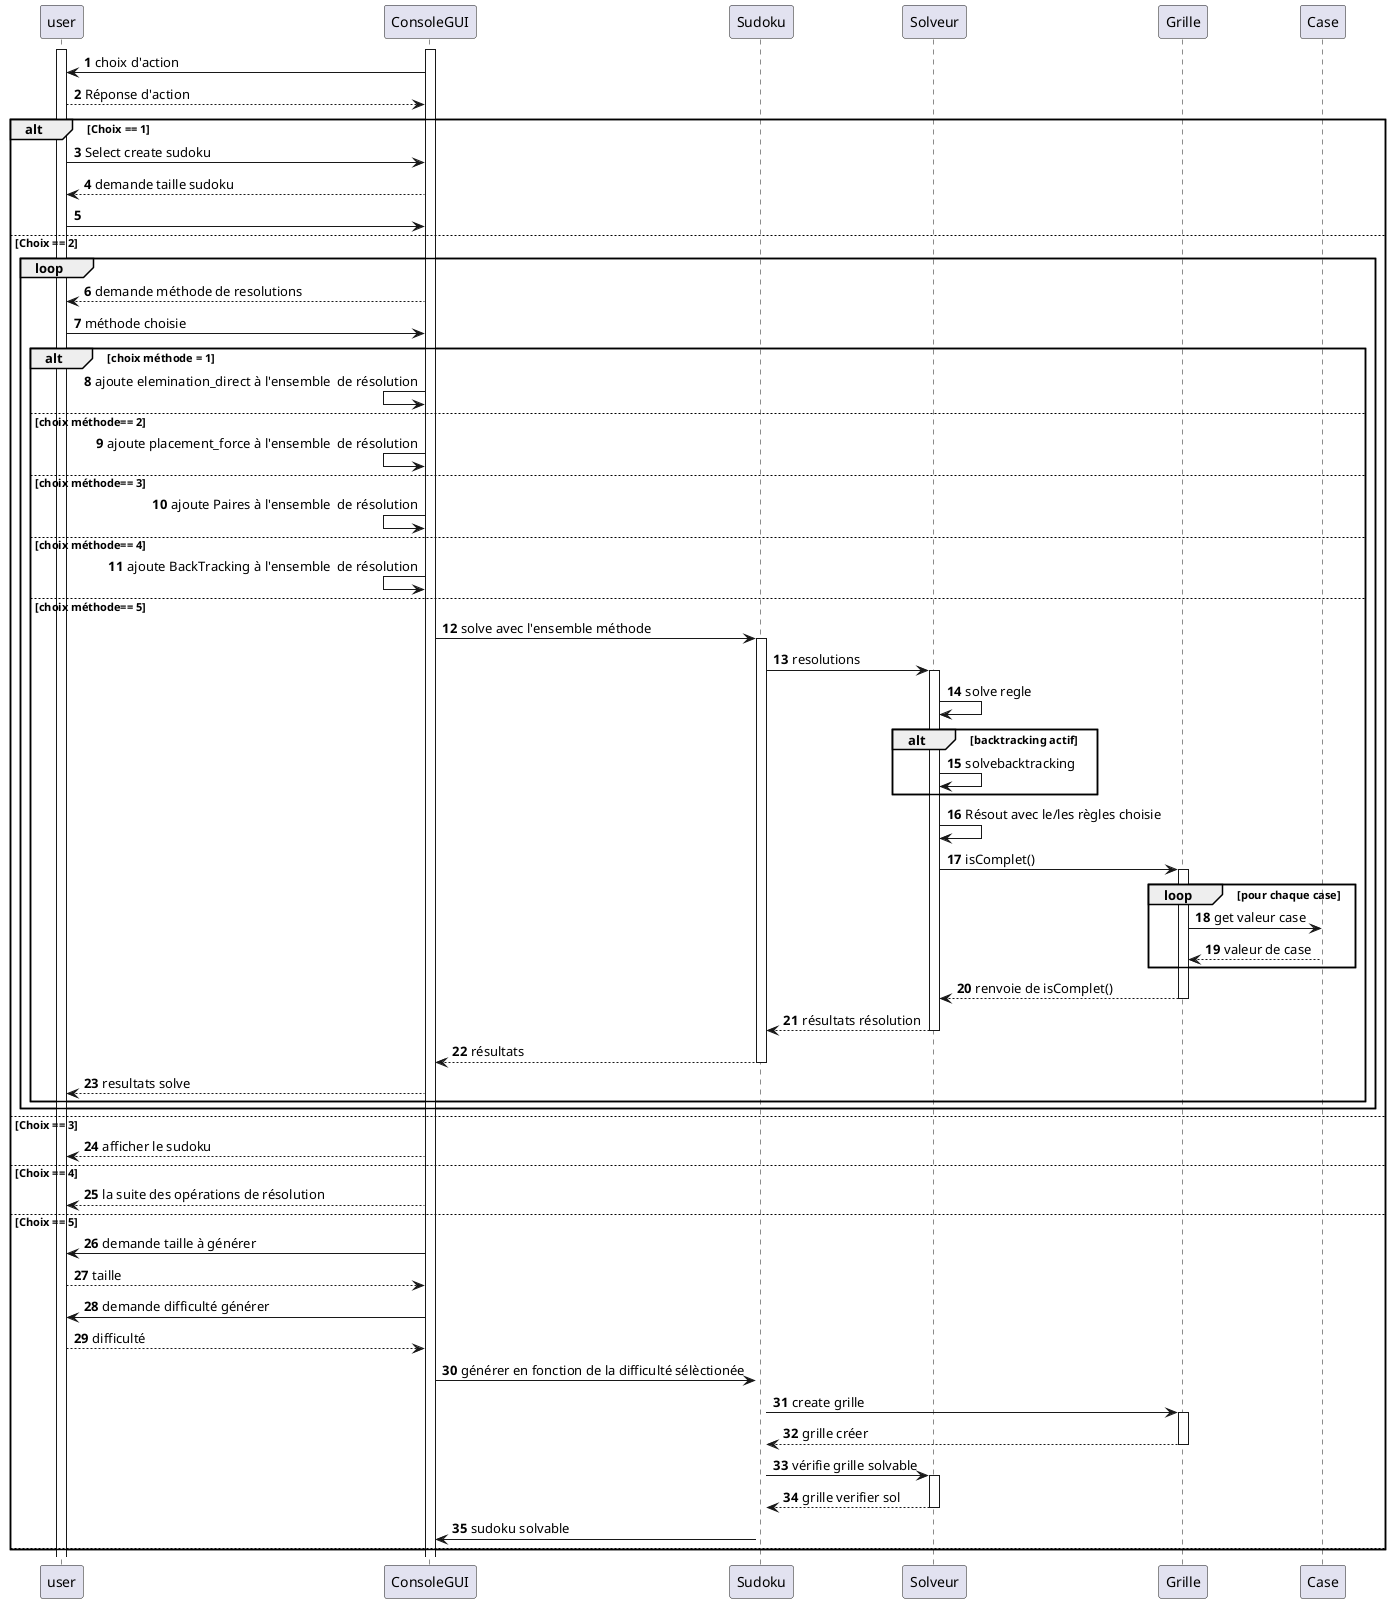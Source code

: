 @startuml
'https://plantuml.com/sequence-diagram

autonumber
activate user
activate ConsoleGUI


user <- ConsoleGUI : choix d'action
user --> ConsoleGUI : Réponse d'action
alt Choix == 1
    user -> ConsoleGUI: Select create sudoku
    user <-- ConsoleGUI : demande taille sudoku
    user ->ConsoleGUI :
else Choix == 2
    loop
    user <-- ConsoleGUI : demande méthode de resolutions
    user -> ConsoleGUI: méthode choisie
       alt  choix méthode = 1

       ConsoleGUI   <- ConsoleGUI : ajoute elemination_direct à l'ensemble  de résolution
       else choix méthode== 2
        ConsoleGUI   <- ConsoleGUI : ajoute placement_force à l'ensemble  de résolution
       else choix méthode== 3
       ConsoleGUI   <- ConsoleGUI : ajoute Paires à l'ensemble  de résolution



       else choix méthode== 4
       ConsoleGUI   <- ConsoleGUI : ajoute BackTracking à l'ensemble  de résolution

       else choix méthode== 5

            ConsoleGUI -> Sudoku : solve avec l'ensemble méthode
            activate Sudoku
            Sudoku -> Solveur : resolutions
            activate Solveur
            Solveur -> Solveur : solve regle
            alt backtracking actif
                Solveur -> Solveur : solvebacktracking
            end
                Solveur -> Solveur : Résout avec le/les règles choisie


                Solveur -> Grille : isComplet()
                activate  Grille
                loop pour chaque case
                Grille -> Case : get valeur case
                Grille <-- Case : valeur de case
                end
                Solveur <-- Grille : renvoie de isComplet()
                deactivate Grille
                Sudoku  <-- Solveur : résultats résolution
                deactivate Solveur
                ConsoleGUI <-- Sudoku : résultats
                deactivate Sudoku
                user <-- ConsoleGUI : resultats solve



            deactivate Sudoku

        end
       end
else Choix == 3
    user <-- ConsoleGUI : afficher le sudoku
else Choix == 4
    user <-- ConsoleGUI:  la suite des opérations de résolution

else Choix == 5
    user <- ConsoleGUI : demande taille à générer
    user --> ConsoleGUI : taille
    user <- ConsoleGUI : demande difficulté générer
    user --> ConsoleGUI : difficulté
    ConsoleGUI -> Sudoku : générer en fonction de la difficulté sélèctionée

    activate Sudoku
    Sudoku -> Grille : create grille
    activate Grille
    Sudoku <-- Grille : grille créer
    deactivate Grille
    Sudoku -> Solveur : vérifie grille solvable
    activate Solveur
    Sudoku <-- Solveur : grille verifier sol
    deactivate Solveur

    ConsoleGUI <- Sudoku : sudoku solvable










else



end //endloop

@enduml